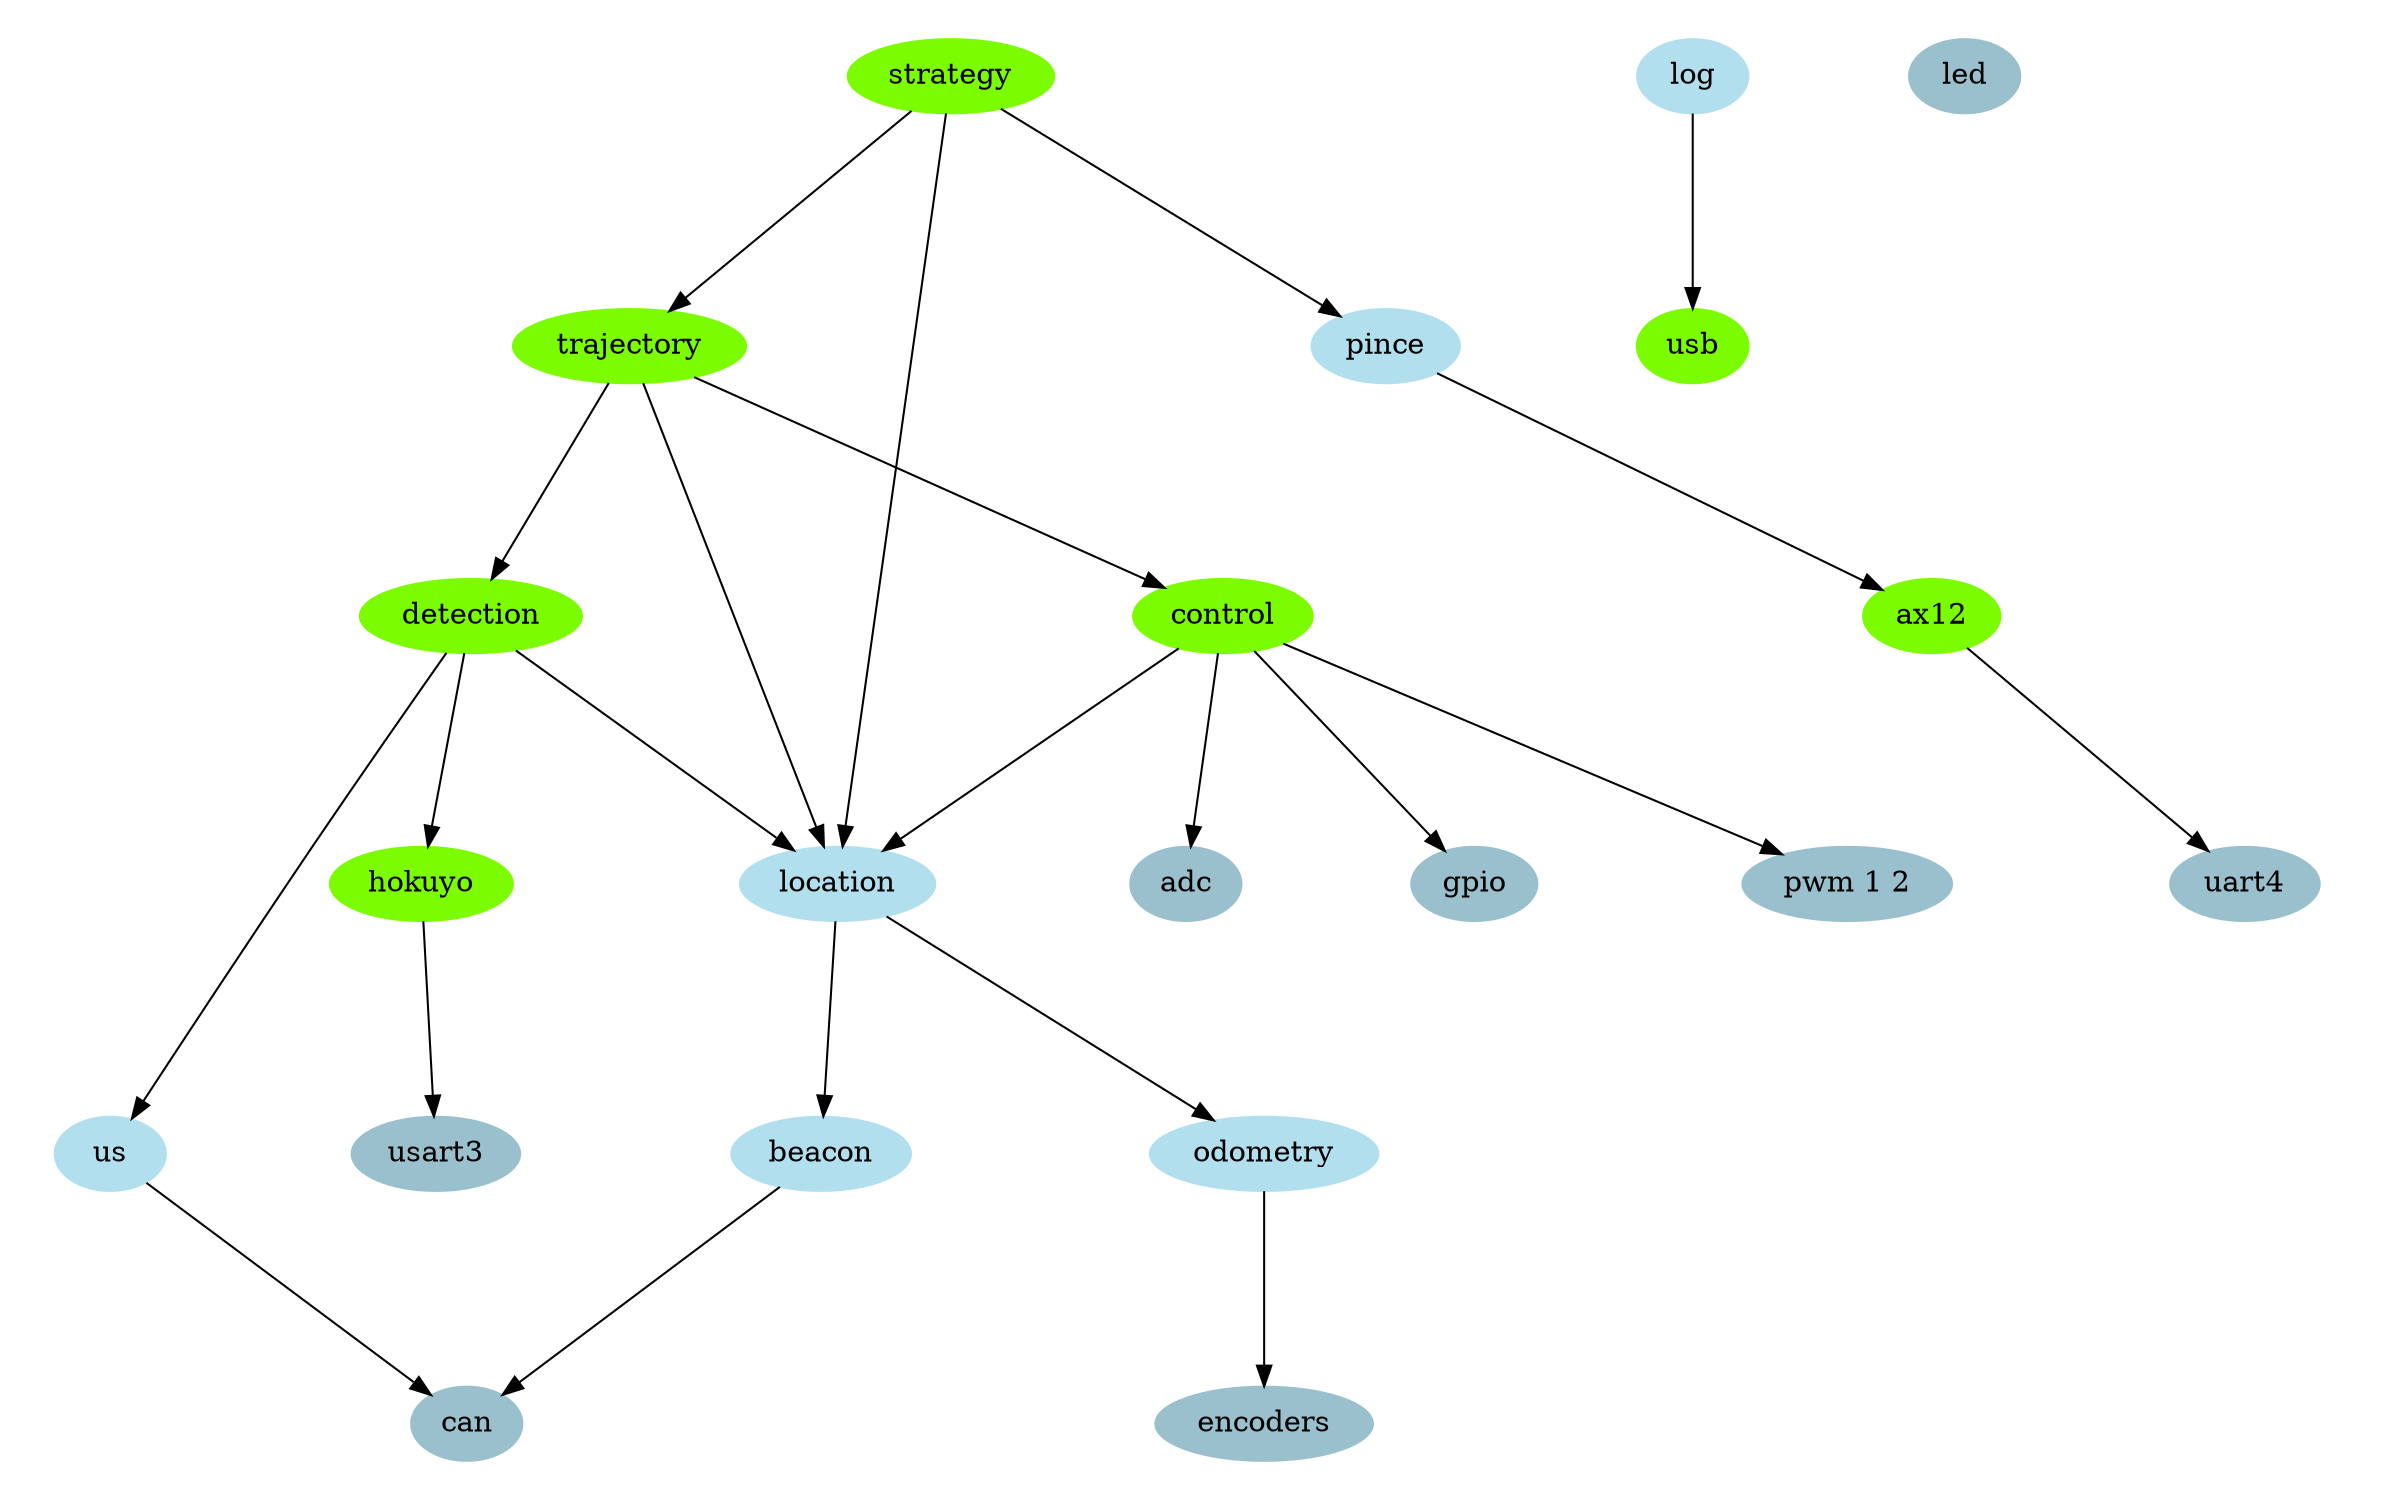 digraph robot
{
	ratio=fill;
	size="16,10";
	center=true;
	maxiter=100;

	// modules - taches
	node [color=lawngreen, style=filled ]
	strategy
	trajectory
	control
	ax12
	detection
	usb
	hokuyo

	// modules - fonctions
	node [color=lightblue2, style=filled ]
	location
	odometry
	beacon
	pince
	us
	log

	// io
	node [color=lightblue3, style=filled ]
	{
//		rank=same;
		adc
		gpio
		"pwm 1 2"
		encoders
		can
		usart3
		uart4
		led
	}

	// liens
	strategy -> trajectory
	strategy -> pince
	control -> adc
	control -> gpio
	control -> location
	trajectory -> control
	trajectory -> detection
	location -> odometry
	location -> beacon
	pince -> ax12
	detection -> hokuyo
	detection -> us
	detection -> location
	trajectory -> location
	strategy -> location
	log -> usb

	hokuyo -> usart3
	ax12 -> uart4
	us -> can
	beacon -> can
	odometry -> encoders
	control -> "pwm 1 2"
}
